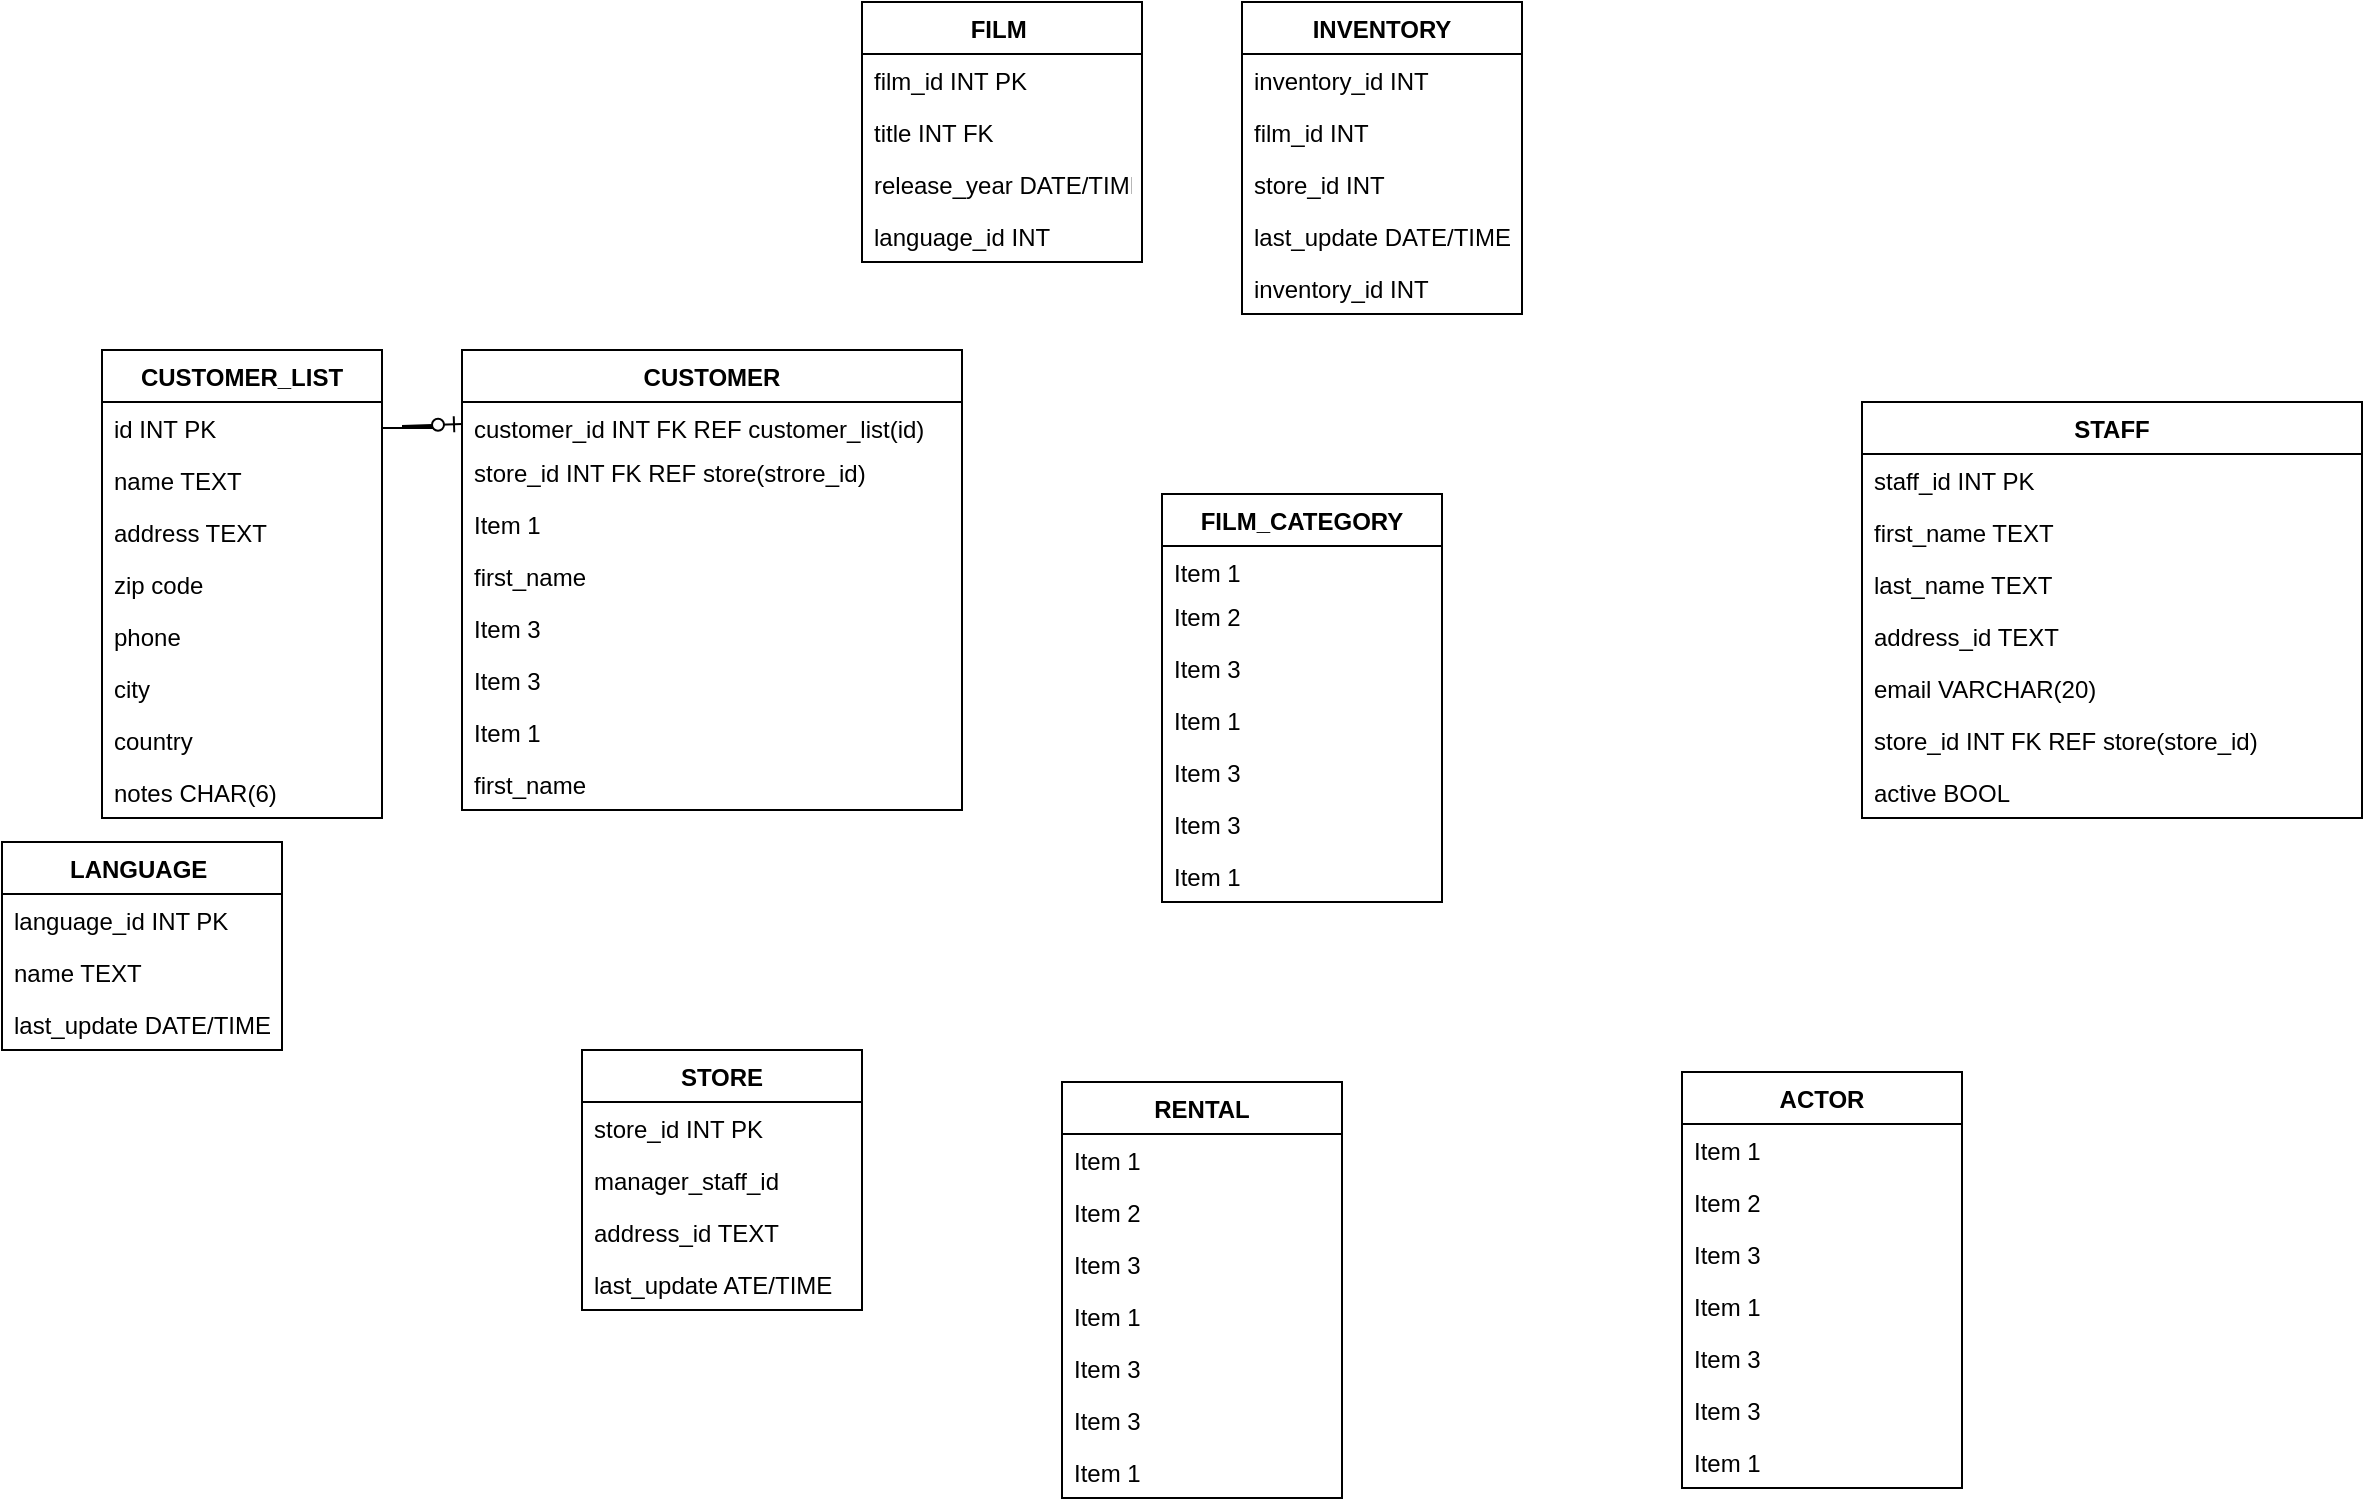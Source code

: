 <mxfile version="17.2.5" type="github">
  <diagram id="jvj_mjDD8zKbe3F_Ecz3" name="Page-1">
    <mxGraphModel dx="2373" dy="842" grid="1" gridSize="10" guides="1" tooltips="1" connect="1" arrows="1" fold="1" page="1" pageScale="1" pageWidth="827" pageHeight="1169" math="0" shadow="0">
      <root>
        <mxCell id="0" />
        <mxCell id="1" parent="0" />
        <mxCell id="hdb_1NuAloHOrRCtEI5n-2" value="STORE" style="swimlane;fontStyle=1;childLayout=stackLayout;horizontal=1;startSize=26;horizontalStack=0;resizeParent=1;resizeParentMax=0;resizeLast=0;collapsible=1;marginBottom=0;" vertex="1" parent="1">
          <mxGeometry x="-180" y="548" width="140" height="130" as="geometry" />
        </mxCell>
        <mxCell id="hdb_1NuAloHOrRCtEI5n-3" value="store_id INT PK " style="text;align=left;verticalAlign=top;spacingLeft=4;spacingRight=4;overflow=hidden;rotatable=0;points=[[0,0.5],[1,0.5]];portConstraint=eastwest;" vertex="1" parent="hdb_1NuAloHOrRCtEI5n-2">
          <mxGeometry y="26" width="140" height="26" as="geometry" />
        </mxCell>
        <mxCell id="hdb_1NuAloHOrRCtEI5n-4" value="manager_staff_id" style="text;align=left;verticalAlign=top;spacingLeft=4;spacingRight=4;overflow=hidden;rotatable=0;points=[[0,0.5],[1,0.5]];portConstraint=eastwest;" vertex="1" parent="hdb_1NuAloHOrRCtEI5n-2">
          <mxGeometry y="52" width="140" height="26" as="geometry" />
        </mxCell>
        <mxCell id="hdb_1NuAloHOrRCtEI5n-5" value="address_id TEXT" style="text;align=left;verticalAlign=top;spacingLeft=4;spacingRight=4;overflow=hidden;rotatable=0;points=[[0,0.5],[1,0.5]];portConstraint=eastwest;" vertex="1" parent="hdb_1NuAloHOrRCtEI5n-2">
          <mxGeometry y="78" width="140" height="26" as="geometry" />
        </mxCell>
        <mxCell id="hdb_1NuAloHOrRCtEI5n-10" value="last_update ATE/TIME" style="text;align=left;verticalAlign=top;spacingLeft=4;spacingRight=4;overflow=hidden;rotatable=0;points=[[0,0.5],[1,0.5]];portConstraint=eastwest;" vertex="1" parent="hdb_1NuAloHOrRCtEI5n-2">
          <mxGeometry y="104" width="140" height="26" as="geometry" />
        </mxCell>
        <mxCell id="hdb_1NuAloHOrRCtEI5n-14" value="CUSTOMER" style="swimlane;fontStyle=1;childLayout=stackLayout;horizontal=1;startSize=26;horizontalStack=0;resizeParent=1;resizeParentMax=0;resizeLast=0;collapsible=1;marginBottom=0;" vertex="1" parent="1">
          <mxGeometry x="-240" y="198" width="250" height="230" as="geometry" />
        </mxCell>
        <mxCell id="hdb_1NuAloHOrRCtEI5n-15" value="customer_id INT FK REF customer_list(id) " style="text;align=left;verticalAlign=top;spacingLeft=4;spacingRight=4;overflow=hidden;rotatable=0;points=[[0,0.5],[1,0.5]];portConstraint=eastwest;" vertex="1" parent="hdb_1NuAloHOrRCtEI5n-14">
          <mxGeometry y="26" width="250" height="22" as="geometry" />
        </mxCell>
        <mxCell id="hdb_1NuAloHOrRCtEI5n-16" value="store_id INT FK REF store(strore_id)" style="text;align=left;verticalAlign=top;spacingLeft=4;spacingRight=4;overflow=hidden;rotatable=0;points=[[0,0.5],[1,0.5]];portConstraint=eastwest;" vertex="1" parent="hdb_1NuAloHOrRCtEI5n-14">
          <mxGeometry y="48" width="250" height="26" as="geometry" />
        </mxCell>
        <mxCell id="hdb_1NuAloHOrRCtEI5n-18" value="Item 1" style="text;align=left;verticalAlign=top;spacingLeft=4;spacingRight=4;overflow=hidden;rotatable=0;points=[[0,0.5],[1,0.5]];portConstraint=eastwest;" vertex="1" parent="hdb_1NuAloHOrRCtEI5n-14">
          <mxGeometry y="74" width="250" height="26" as="geometry" />
        </mxCell>
        <mxCell id="hdb_1NuAloHOrRCtEI5n-17" value="first_name" style="text;align=left;verticalAlign=top;spacingLeft=4;spacingRight=4;overflow=hidden;rotatable=0;points=[[0,0.5],[1,0.5]];portConstraint=eastwest;" vertex="1" parent="hdb_1NuAloHOrRCtEI5n-14">
          <mxGeometry y="100" width="250" height="26" as="geometry" />
        </mxCell>
        <mxCell id="hdb_1NuAloHOrRCtEI5n-19" value="Item 3" style="text;align=left;verticalAlign=top;spacingLeft=4;spacingRight=4;overflow=hidden;rotatable=0;points=[[0,0.5],[1,0.5]];portConstraint=eastwest;" vertex="1" parent="hdb_1NuAloHOrRCtEI5n-14">
          <mxGeometry y="126" width="250" height="26" as="geometry" />
        </mxCell>
        <mxCell id="hdb_1NuAloHOrRCtEI5n-20" value="Item 3" style="text;align=left;verticalAlign=top;spacingLeft=4;spacingRight=4;overflow=hidden;rotatable=0;points=[[0,0.5],[1,0.5]];portConstraint=eastwest;" vertex="1" parent="hdb_1NuAloHOrRCtEI5n-14">
          <mxGeometry y="152" width="250" height="26" as="geometry" />
        </mxCell>
        <mxCell id="hdb_1NuAloHOrRCtEI5n-21" value="Item 1" style="text;align=left;verticalAlign=top;spacingLeft=4;spacingRight=4;overflow=hidden;rotatable=0;points=[[0,0.5],[1,0.5]];portConstraint=eastwest;" vertex="1" parent="hdb_1NuAloHOrRCtEI5n-14">
          <mxGeometry y="178" width="250" height="26" as="geometry" />
        </mxCell>
        <mxCell id="hdb_1NuAloHOrRCtEI5n-83" value="first_name" style="text;align=left;verticalAlign=top;spacingLeft=4;spacingRight=4;overflow=hidden;rotatable=0;points=[[0,0.5],[1,0.5]];portConstraint=eastwest;" vertex="1" parent="hdb_1NuAloHOrRCtEI5n-14">
          <mxGeometry y="204" width="250" height="26" as="geometry" />
        </mxCell>
        <mxCell id="hdb_1NuAloHOrRCtEI5n-22" value="LANGUAGE " style="swimlane;fontStyle=1;childLayout=stackLayout;horizontal=1;startSize=26;horizontalStack=0;resizeParent=1;resizeParentMax=0;resizeLast=0;collapsible=1;marginBottom=0;" vertex="1" parent="1">
          <mxGeometry x="-470" y="444" width="140" height="104" as="geometry" />
        </mxCell>
        <mxCell id="hdb_1NuAloHOrRCtEI5n-23" value="language_id INT PK " style="text;align=left;verticalAlign=top;spacingLeft=4;spacingRight=4;overflow=hidden;rotatable=0;points=[[0,0.5],[1,0.5]];portConstraint=eastwest;" vertex="1" parent="hdb_1NuAloHOrRCtEI5n-22">
          <mxGeometry y="26" width="140" height="26" as="geometry" />
        </mxCell>
        <mxCell id="hdb_1NuAloHOrRCtEI5n-24" value="name TEXT" style="text;align=left;verticalAlign=top;spacingLeft=4;spacingRight=4;overflow=hidden;rotatable=0;points=[[0,0.5],[1,0.5]];portConstraint=eastwest;" vertex="1" parent="hdb_1NuAloHOrRCtEI5n-22">
          <mxGeometry y="52" width="140" height="26" as="geometry" />
        </mxCell>
        <mxCell id="hdb_1NuAloHOrRCtEI5n-25" value="last_update DATE/TIME" style="text;align=left;verticalAlign=top;spacingLeft=4;spacingRight=4;overflow=hidden;rotatable=0;points=[[0,0.5],[1,0.5]];portConstraint=eastwest;" vertex="1" parent="hdb_1NuAloHOrRCtEI5n-22">
          <mxGeometry y="78" width="140" height="26" as="geometry" />
        </mxCell>
        <mxCell id="hdb_1NuAloHOrRCtEI5n-30" value="ACTOR" style="swimlane;fontStyle=1;childLayout=stackLayout;horizontal=1;startSize=26;horizontalStack=0;resizeParent=1;resizeParentMax=0;resizeLast=0;collapsible=1;marginBottom=0;" vertex="1" parent="1">
          <mxGeometry x="370" y="559" width="140" height="208" as="geometry" />
        </mxCell>
        <mxCell id="hdb_1NuAloHOrRCtEI5n-31" value="Item 1" style="text;align=left;verticalAlign=top;spacingLeft=4;spacingRight=4;overflow=hidden;rotatable=0;points=[[0,0.5],[1,0.5]];portConstraint=eastwest;" vertex="1" parent="hdb_1NuAloHOrRCtEI5n-30">
          <mxGeometry y="26" width="140" height="26" as="geometry" />
        </mxCell>
        <mxCell id="hdb_1NuAloHOrRCtEI5n-32" value="Item 2" style="text;align=left;verticalAlign=top;spacingLeft=4;spacingRight=4;overflow=hidden;rotatable=0;points=[[0,0.5],[1,0.5]];portConstraint=eastwest;" vertex="1" parent="hdb_1NuAloHOrRCtEI5n-30">
          <mxGeometry y="52" width="140" height="26" as="geometry" />
        </mxCell>
        <mxCell id="hdb_1NuAloHOrRCtEI5n-33" value="Item 3" style="text;align=left;verticalAlign=top;spacingLeft=4;spacingRight=4;overflow=hidden;rotatable=0;points=[[0,0.5],[1,0.5]];portConstraint=eastwest;" vertex="1" parent="hdb_1NuAloHOrRCtEI5n-30">
          <mxGeometry y="78" width="140" height="26" as="geometry" />
        </mxCell>
        <mxCell id="hdb_1NuAloHOrRCtEI5n-34" value="Item 1" style="text;align=left;verticalAlign=top;spacingLeft=4;spacingRight=4;overflow=hidden;rotatable=0;points=[[0,0.5],[1,0.5]];portConstraint=eastwest;" vertex="1" parent="hdb_1NuAloHOrRCtEI5n-30">
          <mxGeometry y="104" width="140" height="26" as="geometry" />
        </mxCell>
        <mxCell id="hdb_1NuAloHOrRCtEI5n-35" value="Item 3" style="text;align=left;verticalAlign=top;spacingLeft=4;spacingRight=4;overflow=hidden;rotatable=0;points=[[0,0.5],[1,0.5]];portConstraint=eastwest;" vertex="1" parent="hdb_1NuAloHOrRCtEI5n-30">
          <mxGeometry y="130" width="140" height="26" as="geometry" />
        </mxCell>
        <mxCell id="hdb_1NuAloHOrRCtEI5n-36" value="Item 3" style="text;align=left;verticalAlign=top;spacingLeft=4;spacingRight=4;overflow=hidden;rotatable=0;points=[[0,0.5],[1,0.5]];portConstraint=eastwest;" vertex="1" parent="hdb_1NuAloHOrRCtEI5n-30">
          <mxGeometry y="156" width="140" height="26" as="geometry" />
        </mxCell>
        <mxCell id="hdb_1NuAloHOrRCtEI5n-37" value="Item 1" style="text;align=left;verticalAlign=top;spacingLeft=4;spacingRight=4;overflow=hidden;rotatable=0;points=[[0,0.5],[1,0.5]];portConstraint=eastwest;" vertex="1" parent="hdb_1NuAloHOrRCtEI5n-30">
          <mxGeometry y="182" width="140" height="26" as="geometry" />
        </mxCell>
        <mxCell id="hdb_1NuAloHOrRCtEI5n-38" value="STAFF" style="swimlane;fontStyle=1;childLayout=stackLayout;horizontal=1;startSize=26;horizontalStack=0;resizeParent=1;resizeParentMax=0;resizeLast=0;collapsible=1;marginBottom=0;" vertex="1" parent="1">
          <mxGeometry x="460" y="224" width="250" height="208" as="geometry" />
        </mxCell>
        <mxCell id="hdb_1NuAloHOrRCtEI5n-39" value="staff_id INT PK " style="text;align=left;verticalAlign=top;spacingLeft=4;spacingRight=4;overflow=hidden;rotatable=0;points=[[0,0.5],[1,0.5]];portConstraint=eastwest;" vertex="1" parent="hdb_1NuAloHOrRCtEI5n-38">
          <mxGeometry y="26" width="250" height="26" as="geometry" />
        </mxCell>
        <mxCell id="hdb_1NuAloHOrRCtEI5n-40" value="first_name TEXT" style="text;align=left;verticalAlign=top;spacingLeft=4;spacingRight=4;overflow=hidden;rotatable=0;points=[[0,0.5],[1,0.5]];portConstraint=eastwest;" vertex="1" parent="hdb_1NuAloHOrRCtEI5n-38">
          <mxGeometry y="52" width="250" height="26" as="geometry" />
        </mxCell>
        <mxCell id="hdb_1NuAloHOrRCtEI5n-41" value="last_name TEXT" style="text;align=left;verticalAlign=top;spacingLeft=4;spacingRight=4;overflow=hidden;rotatable=0;points=[[0,0.5],[1,0.5]];portConstraint=eastwest;" vertex="1" parent="hdb_1NuAloHOrRCtEI5n-38">
          <mxGeometry y="78" width="250" height="26" as="geometry" />
        </mxCell>
        <mxCell id="hdb_1NuAloHOrRCtEI5n-42" value="address_id TEXT" style="text;align=left;verticalAlign=top;spacingLeft=4;spacingRight=4;overflow=hidden;rotatable=0;points=[[0,0.5],[1,0.5]];portConstraint=eastwest;" vertex="1" parent="hdb_1NuAloHOrRCtEI5n-38">
          <mxGeometry y="104" width="250" height="26" as="geometry" />
        </mxCell>
        <mxCell id="hdb_1NuAloHOrRCtEI5n-43" value="email VARCHAR(20)" style="text;align=left;verticalAlign=top;spacingLeft=4;spacingRight=4;overflow=hidden;rotatable=0;points=[[0,0.5],[1,0.5]];portConstraint=eastwest;" vertex="1" parent="hdb_1NuAloHOrRCtEI5n-38">
          <mxGeometry y="130" width="250" height="26" as="geometry" />
        </mxCell>
        <mxCell id="hdb_1NuAloHOrRCtEI5n-44" value="store_id INT FK REF store(store_id)" style="text;align=left;verticalAlign=top;spacingLeft=4;spacingRight=4;overflow=hidden;rotatable=0;points=[[0,0.5],[1,0.5]];portConstraint=eastwest;" vertex="1" parent="hdb_1NuAloHOrRCtEI5n-38">
          <mxGeometry y="156" width="250" height="26" as="geometry" />
        </mxCell>
        <mxCell id="hdb_1NuAloHOrRCtEI5n-45" value="active BOOL " style="text;align=left;verticalAlign=top;spacingLeft=4;spacingRight=4;overflow=hidden;rotatable=0;points=[[0,0.5],[1,0.5]];portConstraint=eastwest;" vertex="1" parent="hdb_1NuAloHOrRCtEI5n-38">
          <mxGeometry y="182" width="250" height="26" as="geometry" />
        </mxCell>
        <mxCell id="hdb_1NuAloHOrRCtEI5n-46" value="RENTAL" style="swimlane;fontStyle=1;childLayout=stackLayout;horizontal=1;startSize=26;horizontalStack=0;resizeParent=1;resizeParentMax=0;resizeLast=0;collapsible=1;marginBottom=0;" vertex="1" parent="1">
          <mxGeometry x="60" y="564" width="140" height="208" as="geometry" />
        </mxCell>
        <mxCell id="hdb_1NuAloHOrRCtEI5n-47" value="Item 1" style="text;align=left;verticalAlign=top;spacingLeft=4;spacingRight=4;overflow=hidden;rotatable=0;points=[[0,0.5],[1,0.5]];portConstraint=eastwest;" vertex="1" parent="hdb_1NuAloHOrRCtEI5n-46">
          <mxGeometry y="26" width="140" height="26" as="geometry" />
        </mxCell>
        <mxCell id="hdb_1NuAloHOrRCtEI5n-48" value="Item 2" style="text;align=left;verticalAlign=top;spacingLeft=4;spacingRight=4;overflow=hidden;rotatable=0;points=[[0,0.5],[1,0.5]];portConstraint=eastwest;" vertex="1" parent="hdb_1NuAloHOrRCtEI5n-46">
          <mxGeometry y="52" width="140" height="26" as="geometry" />
        </mxCell>
        <mxCell id="hdb_1NuAloHOrRCtEI5n-49" value="Item 3" style="text;align=left;verticalAlign=top;spacingLeft=4;spacingRight=4;overflow=hidden;rotatable=0;points=[[0,0.5],[1,0.5]];portConstraint=eastwest;" vertex="1" parent="hdb_1NuAloHOrRCtEI5n-46">
          <mxGeometry y="78" width="140" height="26" as="geometry" />
        </mxCell>
        <mxCell id="hdb_1NuAloHOrRCtEI5n-50" value="Item 1" style="text;align=left;verticalAlign=top;spacingLeft=4;spacingRight=4;overflow=hidden;rotatable=0;points=[[0,0.5],[1,0.5]];portConstraint=eastwest;" vertex="1" parent="hdb_1NuAloHOrRCtEI5n-46">
          <mxGeometry y="104" width="140" height="26" as="geometry" />
        </mxCell>
        <mxCell id="hdb_1NuAloHOrRCtEI5n-51" value="Item 3" style="text;align=left;verticalAlign=top;spacingLeft=4;spacingRight=4;overflow=hidden;rotatable=0;points=[[0,0.5],[1,0.5]];portConstraint=eastwest;" vertex="1" parent="hdb_1NuAloHOrRCtEI5n-46">
          <mxGeometry y="130" width="140" height="26" as="geometry" />
        </mxCell>
        <mxCell id="hdb_1NuAloHOrRCtEI5n-52" value="Item 3" style="text;align=left;verticalAlign=top;spacingLeft=4;spacingRight=4;overflow=hidden;rotatable=0;points=[[0,0.5],[1,0.5]];portConstraint=eastwest;" vertex="1" parent="hdb_1NuAloHOrRCtEI5n-46">
          <mxGeometry y="156" width="140" height="26" as="geometry" />
        </mxCell>
        <mxCell id="hdb_1NuAloHOrRCtEI5n-53" value="Item 1" style="text;align=left;verticalAlign=top;spacingLeft=4;spacingRight=4;overflow=hidden;rotatable=0;points=[[0,0.5],[1,0.5]];portConstraint=eastwest;" vertex="1" parent="hdb_1NuAloHOrRCtEI5n-46">
          <mxGeometry y="182" width="140" height="26" as="geometry" />
        </mxCell>
        <mxCell id="hdb_1NuAloHOrRCtEI5n-54" value="FILM " style="swimlane;fontStyle=1;childLayout=stackLayout;horizontal=1;startSize=26;horizontalStack=0;resizeParent=1;resizeParentMax=0;resizeLast=0;collapsible=1;marginBottom=0;" vertex="1" parent="1">
          <mxGeometry x="-40" y="24" width="140" height="130" as="geometry" />
        </mxCell>
        <mxCell id="hdb_1NuAloHOrRCtEI5n-55" value="film_id INT PK " style="text;align=left;verticalAlign=top;spacingLeft=4;spacingRight=4;overflow=hidden;rotatable=0;points=[[0,0.5],[1,0.5]];portConstraint=eastwest;" vertex="1" parent="hdb_1NuAloHOrRCtEI5n-54">
          <mxGeometry y="26" width="140" height="26" as="geometry" />
        </mxCell>
        <mxCell id="hdb_1NuAloHOrRCtEI5n-60" value="title INT FK &#xa;" style="text;align=left;verticalAlign=top;spacingLeft=4;spacingRight=4;overflow=hidden;rotatable=0;points=[[0,0.5],[1,0.5]];portConstraint=eastwest;" vertex="1" parent="hdb_1NuAloHOrRCtEI5n-54">
          <mxGeometry y="52" width="140" height="26" as="geometry" />
        </mxCell>
        <mxCell id="hdb_1NuAloHOrRCtEI5n-78" value="release_year DATE/TIME " style="text;align=left;verticalAlign=top;spacingLeft=4;spacingRight=4;overflow=hidden;rotatable=0;points=[[0,0.5],[1,0.5]];portConstraint=eastwest;" vertex="1" parent="hdb_1NuAloHOrRCtEI5n-54">
          <mxGeometry y="78" width="140" height="26" as="geometry" />
        </mxCell>
        <mxCell id="hdb_1NuAloHOrRCtEI5n-79" value="language_id INT  " style="text;align=left;verticalAlign=top;spacingLeft=4;spacingRight=4;overflow=hidden;rotatable=0;points=[[0,0.5],[1,0.5]];portConstraint=eastwest;" vertex="1" parent="hdb_1NuAloHOrRCtEI5n-54">
          <mxGeometry y="104" width="140" height="26" as="geometry" />
        </mxCell>
        <mxCell id="hdb_1NuAloHOrRCtEI5n-62" value="FILM_CATEGORY" style="swimlane;fontStyle=1;childLayout=stackLayout;horizontal=1;startSize=26;horizontalStack=0;resizeParent=1;resizeParentMax=0;resizeLast=0;collapsible=1;marginBottom=0;" vertex="1" parent="1">
          <mxGeometry x="110" y="270" width="140" height="204" as="geometry" />
        </mxCell>
        <mxCell id="hdb_1NuAloHOrRCtEI5n-63" value="Item 1" style="text;align=left;verticalAlign=top;spacingLeft=4;spacingRight=4;overflow=hidden;rotatable=0;points=[[0,0.5],[1,0.5]];portConstraint=eastwest;" vertex="1" parent="hdb_1NuAloHOrRCtEI5n-62">
          <mxGeometry y="26" width="140" height="22" as="geometry" />
        </mxCell>
        <mxCell id="hdb_1NuAloHOrRCtEI5n-64" value="Item 2" style="text;align=left;verticalAlign=top;spacingLeft=4;spacingRight=4;overflow=hidden;rotatable=0;points=[[0,0.5],[1,0.5]];portConstraint=eastwest;" vertex="1" parent="hdb_1NuAloHOrRCtEI5n-62">
          <mxGeometry y="48" width="140" height="26" as="geometry" />
        </mxCell>
        <mxCell id="hdb_1NuAloHOrRCtEI5n-65" value="Item 3" style="text;align=left;verticalAlign=top;spacingLeft=4;spacingRight=4;overflow=hidden;rotatable=0;points=[[0,0.5],[1,0.5]];portConstraint=eastwest;" vertex="1" parent="hdb_1NuAloHOrRCtEI5n-62">
          <mxGeometry y="74" width="140" height="26" as="geometry" />
        </mxCell>
        <mxCell id="hdb_1NuAloHOrRCtEI5n-66" value="Item 1" style="text;align=left;verticalAlign=top;spacingLeft=4;spacingRight=4;overflow=hidden;rotatable=0;points=[[0,0.5],[1,0.5]];portConstraint=eastwest;" vertex="1" parent="hdb_1NuAloHOrRCtEI5n-62">
          <mxGeometry y="100" width="140" height="26" as="geometry" />
        </mxCell>
        <mxCell id="hdb_1NuAloHOrRCtEI5n-67" value="Item 3" style="text;align=left;verticalAlign=top;spacingLeft=4;spacingRight=4;overflow=hidden;rotatable=0;points=[[0,0.5],[1,0.5]];portConstraint=eastwest;" vertex="1" parent="hdb_1NuAloHOrRCtEI5n-62">
          <mxGeometry y="126" width="140" height="26" as="geometry" />
        </mxCell>
        <mxCell id="hdb_1NuAloHOrRCtEI5n-68" value="Item 3" style="text;align=left;verticalAlign=top;spacingLeft=4;spacingRight=4;overflow=hidden;rotatable=0;points=[[0,0.5],[1,0.5]];portConstraint=eastwest;" vertex="1" parent="hdb_1NuAloHOrRCtEI5n-62">
          <mxGeometry y="152" width="140" height="26" as="geometry" />
        </mxCell>
        <mxCell id="hdb_1NuAloHOrRCtEI5n-69" value="Item 1" style="text;align=left;verticalAlign=top;spacingLeft=4;spacingRight=4;overflow=hidden;rotatable=0;points=[[0,0.5],[1,0.5]];portConstraint=eastwest;" vertex="1" parent="hdb_1NuAloHOrRCtEI5n-62">
          <mxGeometry y="178" width="140" height="26" as="geometry" />
        </mxCell>
        <mxCell id="hdb_1NuAloHOrRCtEI5n-70" value="INVENTORY" style="swimlane;fontStyle=1;childLayout=stackLayout;horizontal=1;startSize=26;horizontalStack=0;resizeParent=1;resizeParentMax=0;resizeLast=0;collapsible=1;marginBottom=0;" vertex="1" parent="1">
          <mxGeometry x="150" y="24" width="140" height="156" as="geometry" />
        </mxCell>
        <mxCell id="hdb_1NuAloHOrRCtEI5n-72" value="inventory_id INT" style="text;align=left;verticalAlign=top;spacingLeft=4;spacingRight=4;overflow=hidden;rotatable=0;points=[[0,0.5],[1,0.5]];portConstraint=eastwest;" vertex="1" parent="hdb_1NuAloHOrRCtEI5n-70">
          <mxGeometry y="26" width="140" height="26" as="geometry" />
        </mxCell>
        <mxCell id="hdb_1NuAloHOrRCtEI5n-73" value="film_id INT" style="text;align=left;verticalAlign=top;spacingLeft=4;spacingRight=4;overflow=hidden;rotatable=0;points=[[0,0.5],[1,0.5]];portConstraint=eastwest;" vertex="1" parent="hdb_1NuAloHOrRCtEI5n-70">
          <mxGeometry y="52" width="140" height="26" as="geometry" />
        </mxCell>
        <mxCell id="hdb_1NuAloHOrRCtEI5n-80" value="store_id INT" style="text;align=left;verticalAlign=top;spacingLeft=4;spacingRight=4;overflow=hidden;rotatable=0;points=[[0,0.5],[1,0.5]];portConstraint=eastwest;" vertex="1" parent="hdb_1NuAloHOrRCtEI5n-70">
          <mxGeometry y="78" width="140" height="26" as="geometry" />
        </mxCell>
        <mxCell id="hdb_1NuAloHOrRCtEI5n-81" value="last_update DATE/TIME" style="text;align=left;verticalAlign=top;spacingLeft=4;spacingRight=4;overflow=hidden;rotatable=0;points=[[0,0.5],[1,0.5]];portConstraint=eastwest;" vertex="1" parent="hdb_1NuAloHOrRCtEI5n-70">
          <mxGeometry y="104" width="140" height="26" as="geometry" />
        </mxCell>
        <mxCell id="hdb_1NuAloHOrRCtEI5n-82" value="inventory_id INT" style="text;align=left;verticalAlign=top;spacingLeft=4;spacingRight=4;overflow=hidden;rotatable=0;points=[[0,0.5],[1,0.5]];portConstraint=eastwest;" vertex="1" parent="hdb_1NuAloHOrRCtEI5n-70">
          <mxGeometry y="130" width="140" height="26" as="geometry" />
        </mxCell>
        <mxCell id="hdb_1NuAloHOrRCtEI5n-84" value="CUSTOMER_LIST" style="swimlane;fontStyle=1;childLayout=stackLayout;horizontal=1;startSize=26;horizontalStack=0;resizeParent=1;resizeParentMax=0;resizeLast=0;collapsible=1;marginBottom=0;" vertex="1" parent="1">
          <mxGeometry x="-420" y="198" width="140" height="234" as="geometry" />
        </mxCell>
        <mxCell id="hdb_1NuAloHOrRCtEI5n-85" value="id INT PK " style="text;align=left;verticalAlign=top;spacingLeft=4;spacingRight=4;overflow=hidden;rotatable=0;points=[[0,0.5],[1,0.5]];portConstraint=eastwest;" vertex="1" parent="hdb_1NuAloHOrRCtEI5n-84">
          <mxGeometry y="26" width="140" height="26" as="geometry" />
        </mxCell>
        <mxCell id="hdb_1NuAloHOrRCtEI5n-86" value="name TEXT" style="text;align=left;verticalAlign=top;spacingLeft=4;spacingRight=4;overflow=hidden;rotatable=0;points=[[0,0.5],[1,0.5]];portConstraint=eastwest;" vertex="1" parent="hdb_1NuAloHOrRCtEI5n-84">
          <mxGeometry y="52" width="140" height="26" as="geometry" />
        </mxCell>
        <mxCell id="hdb_1NuAloHOrRCtEI5n-87" value="address TEXT " style="text;align=left;verticalAlign=top;spacingLeft=4;spacingRight=4;overflow=hidden;rotatable=0;points=[[0,0.5],[1,0.5]];portConstraint=eastwest;" vertex="1" parent="hdb_1NuAloHOrRCtEI5n-84">
          <mxGeometry y="78" width="140" height="26" as="geometry" />
        </mxCell>
        <mxCell id="hdb_1NuAloHOrRCtEI5n-88" value="zip code " style="text;align=left;verticalAlign=top;spacingLeft=4;spacingRight=4;overflow=hidden;rotatable=0;points=[[0,0.5],[1,0.5]];portConstraint=eastwest;" vertex="1" parent="hdb_1NuAloHOrRCtEI5n-84">
          <mxGeometry y="104" width="140" height="26" as="geometry" />
        </mxCell>
        <mxCell id="hdb_1NuAloHOrRCtEI5n-89" value="phone&#xa;" style="text;align=left;verticalAlign=top;spacingLeft=4;spacingRight=4;overflow=hidden;rotatable=0;points=[[0,0.5],[1,0.5]];portConstraint=eastwest;" vertex="1" parent="hdb_1NuAloHOrRCtEI5n-84">
          <mxGeometry y="130" width="140" height="26" as="geometry" />
        </mxCell>
        <mxCell id="hdb_1NuAloHOrRCtEI5n-90" value="city" style="text;align=left;verticalAlign=top;spacingLeft=4;spacingRight=4;overflow=hidden;rotatable=0;points=[[0,0.5],[1,0.5]];portConstraint=eastwest;" vertex="1" parent="hdb_1NuAloHOrRCtEI5n-84">
          <mxGeometry y="156" width="140" height="26" as="geometry" />
        </mxCell>
        <mxCell id="hdb_1NuAloHOrRCtEI5n-91" value="country&#xa;" style="text;align=left;verticalAlign=top;spacingLeft=4;spacingRight=4;overflow=hidden;rotatable=0;points=[[0,0.5],[1,0.5]];portConstraint=eastwest;" vertex="1" parent="hdb_1NuAloHOrRCtEI5n-84">
          <mxGeometry y="182" width="140" height="26" as="geometry" />
        </mxCell>
        <mxCell id="hdb_1NuAloHOrRCtEI5n-92" value="notes CHAR(6)" style="text;align=left;verticalAlign=top;spacingLeft=4;spacingRight=4;overflow=hidden;rotatable=0;points=[[0,0.5],[1,0.5]];portConstraint=eastwest;" vertex="1" parent="hdb_1NuAloHOrRCtEI5n-84">
          <mxGeometry y="208" width="140" height="26" as="geometry" />
        </mxCell>
        <mxCell id="hdb_1NuAloHOrRCtEI5n-94" value="" style="edgeStyle=entityRelationEdgeStyle;fontSize=12;html=1;endArrow=ERzeroToOne;endFill=1;rounded=0;entryX=0;entryY=0.5;entryDx=0;entryDy=0;exitX=1;exitY=0.5;exitDx=0;exitDy=0;" edge="1" parent="1" source="hdb_1NuAloHOrRCtEI5n-85" target="hdb_1NuAloHOrRCtEI5n-15">
          <mxGeometry width="100" height="100" relative="1" as="geometry">
            <mxPoint x="-280" y="254" as="sourcePoint" />
            <mxPoint x="-260" y="444" as="targetPoint" />
          </mxGeometry>
        </mxCell>
      </root>
    </mxGraphModel>
  </diagram>
</mxfile>
